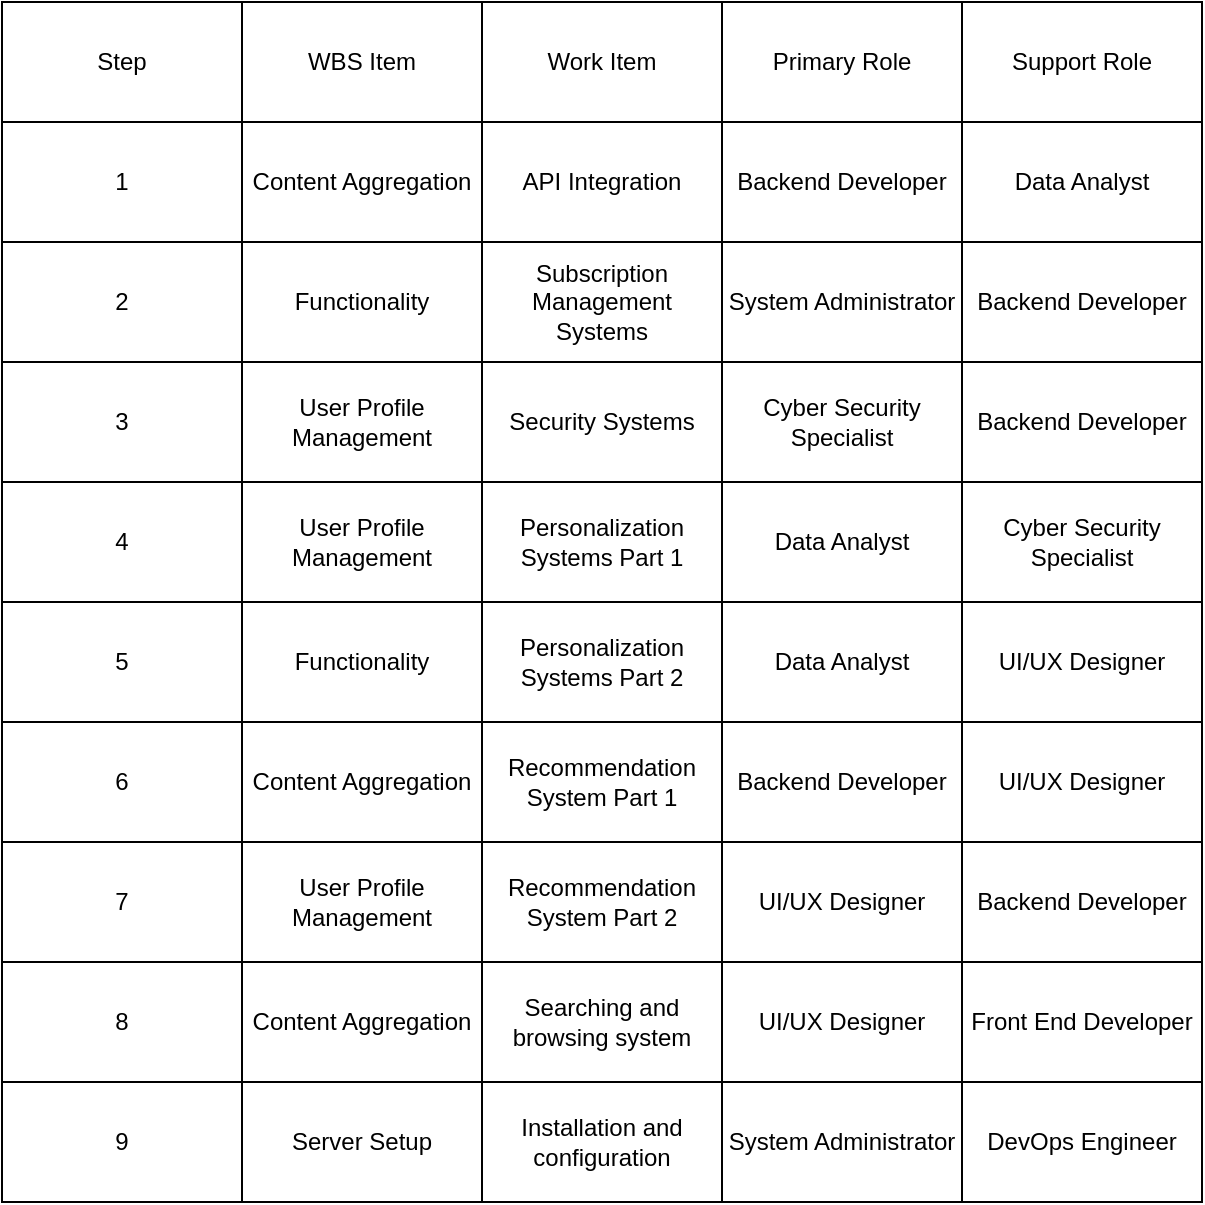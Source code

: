 <mxfile version="20.8.16" type="device"><diagram name="Page-1" id="P8ugVXLnU6a0DUh_4Z9r"><mxGraphModel dx="1418" dy="820" grid="1" gridSize="10" guides="1" tooltips="1" connect="1" arrows="1" fold="1" page="1" pageScale="1" pageWidth="850" pageHeight="1100" math="0" shadow="0"><root><mxCell id="0"/><mxCell id="1" parent="0"/><mxCell id="eDjdNPse3M_MKpKibenM-1" value="Step" style="rounded=0;whiteSpace=wrap;html=1;" vertex="1" parent="1"><mxGeometry x="150" y="160" width="120" height="60" as="geometry"/></mxCell><mxCell id="eDjdNPse3M_MKpKibenM-6" value="Primary Role" style="rounded=0;whiteSpace=wrap;html=1;" vertex="1" parent="1"><mxGeometry x="510" y="160" width="120" height="60" as="geometry"/></mxCell><mxCell id="eDjdNPse3M_MKpKibenM-7" value="Support Role" style="rounded=0;whiteSpace=wrap;html=1;" vertex="1" parent="1"><mxGeometry x="630" y="160" width="120" height="60" as="geometry"/></mxCell><mxCell id="eDjdNPse3M_MKpKibenM-8" value="WBS Item" style="rounded=0;whiteSpace=wrap;html=1;" vertex="1" parent="1"><mxGeometry x="270" y="160" width="120" height="60" as="geometry"/></mxCell><mxCell id="eDjdNPse3M_MKpKibenM-9" value="Work Item" style="rounded=0;whiteSpace=wrap;html=1;" vertex="1" parent="1"><mxGeometry x="390" y="160" width="120" height="60" as="geometry"/></mxCell><mxCell id="eDjdNPse3M_MKpKibenM-10" value="1" style="rounded=0;whiteSpace=wrap;html=1;" vertex="1" parent="1"><mxGeometry x="150" y="220" width="120" height="60" as="geometry"/></mxCell><mxCell id="eDjdNPse3M_MKpKibenM-12" value="Content Aggregation" style="rounded=0;whiteSpace=wrap;html=1;" vertex="1" parent="1"><mxGeometry x="270" y="220" width="120" height="60" as="geometry"/></mxCell><mxCell id="eDjdNPse3M_MKpKibenM-13" value="API Integration" style="rounded=0;whiteSpace=wrap;html=1;" vertex="1" parent="1"><mxGeometry x="390" y="220" width="120" height="60" as="geometry"/></mxCell><mxCell id="eDjdNPse3M_MKpKibenM-14" value="2" style="rounded=0;whiteSpace=wrap;html=1;" vertex="1" parent="1"><mxGeometry x="150" y="280" width="120" height="60" as="geometry"/></mxCell><mxCell id="eDjdNPse3M_MKpKibenM-15" value="Functionality" style="rounded=0;whiteSpace=wrap;html=1;" vertex="1" parent="1"><mxGeometry x="270" y="280" width="120" height="60" as="geometry"/></mxCell><mxCell id="eDjdNPse3M_MKpKibenM-16" value="Subscription Management Systems" style="rounded=0;whiteSpace=wrap;html=1;" vertex="1" parent="1"><mxGeometry x="390" y="280" width="120" height="60" as="geometry"/></mxCell><mxCell id="eDjdNPse3M_MKpKibenM-17" value="3" style="rounded=0;whiteSpace=wrap;html=1;" vertex="1" parent="1"><mxGeometry x="150" y="340" width="120" height="60" as="geometry"/></mxCell><mxCell id="eDjdNPse3M_MKpKibenM-18" value="User Profile Management" style="rounded=0;whiteSpace=wrap;html=1;" vertex="1" parent="1"><mxGeometry x="270" y="340" width="120" height="60" as="geometry"/></mxCell><mxCell id="eDjdNPse3M_MKpKibenM-19" value="Security Systems" style="rounded=0;whiteSpace=wrap;html=1;" vertex="1" parent="1"><mxGeometry x="390" y="340" width="120" height="60" as="geometry"/></mxCell><mxCell id="eDjdNPse3M_MKpKibenM-20" value="4" style="rounded=0;whiteSpace=wrap;html=1;" vertex="1" parent="1"><mxGeometry x="150" y="400" width="120" height="60" as="geometry"/></mxCell><mxCell id="eDjdNPse3M_MKpKibenM-21" value="User Profile Management" style="rounded=0;whiteSpace=wrap;html=1;" vertex="1" parent="1"><mxGeometry x="270" y="400" width="120" height="60" as="geometry"/></mxCell><mxCell id="eDjdNPse3M_MKpKibenM-22" value="Functionality" style="rounded=0;whiteSpace=wrap;html=1;" vertex="1" parent="1"><mxGeometry x="270" y="460" width="120" height="60" as="geometry"/></mxCell><mxCell id="eDjdNPse3M_MKpKibenM-23" value="5" style="rounded=0;whiteSpace=wrap;html=1;" vertex="1" parent="1"><mxGeometry x="150" y="460" width="120" height="60" as="geometry"/></mxCell><mxCell id="eDjdNPse3M_MKpKibenM-24" value="Personalization Systems Part 1" style="rounded=0;whiteSpace=wrap;html=1;" vertex="1" parent="1"><mxGeometry x="390" y="400" width="120" height="60" as="geometry"/></mxCell><mxCell id="eDjdNPse3M_MKpKibenM-25" value="Personalization Systems Part 2" style="rounded=0;whiteSpace=wrap;html=1;" vertex="1" parent="1"><mxGeometry x="390" y="460" width="120" height="60" as="geometry"/></mxCell><mxCell id="eDjdNPse3M_MKpKibenM-26" value="6" style="rounded=0;whiteSpace=wrap;html=1;" vertex="1" parent="1"><mxGeometry x="150" y="520" width="120" height="60" as="geometry"/></mxCell><mxCell id="eDjdNPse3M_MKpKibenM-27" value="Content Aggregation" style="rounded=0;whiteSpace=wrap;html=1;" vertex="1" parent="1"><mxGeometry x="270" y="520" width="120" height="60" as="geometry"/></mxCell><mxCell id="eDjdNPse3M_MKpKibenM-28" value="User Profile Management" style="rounded=0;whiteSpace=wrap;html=1;" vertex="1" parent="1"><mxGeometry x="270" y="580" width="120" height="60" as="geometry"/></mxCell><mxCell id="eDjdNPse3M_MKpKibenM-29" value="7" style="rounded=0;whiteSpace=wrap;html=1;" vertex="1" parent="1"><mxGeometry x="150" y="580" width="120" height="60" as="geometry"/></mxCell><mxCell id="eDjdNPse3M_MKpKibenM-30" value="Recommendation System Part 1" style="rounded=0;whiteSpace=wrap;html=1;" vertex="1" parent="1"><mxGeometry x="390" y="520" width="120" height="60" as="geometry"/></mxCell><mxCell id="eDjdNPse3M_MKpKibenM-31" value="Recommendation System Part 2" style="rounded=0;whiteSpace=wrap;html=1;" vertex="1" parent="1"><mxGeometry x="390" y="580" width="120" height="60" as="geometry"/></mxCell><mxCell id="eDjdNPse3M_MKpKibenM-32" value="Content Aggregation" style="rounded=0;whiteSpace=wrap;html=1;" vertex="1" parent="1"><mxGeometry x="270" y="640" width="120" height="60" as="geometry"/></mxCell><mxCell id="eDjdNPse3M_MKpKibenM-33" value="8" style="rounded=0;whiteSpace=wrap;html=1;" vertex="1" parent="1"><mxGeometry x="150" y="640" width="120" height="60" as="geometry"/></mxCell><mxCell id="eDjdNPse3M_MKpKibenM-34" value="Searching and browsing system" style="rounded=0;whiteSpace=wrap;html=1;" vertex="1" parent="1"><mxGeometry x="390" y="640" width="120" height="60" as="geometry"/></mxCell><mxCell id="eDjdNPse3M_MKpKibenM-35" value="Backend Developer" style="rounded=0;whiteSpace=wrap;html=1;" vertex="1" parent="1"><mxGeometry x="510" y="220" width="120" height="60" as="geometry"/></mxCell><mxCell id="eDjdNPse3M_MKpKibenM-36" value="Data Analyst" style="rounded=0;whiteSpace=wrap;html=1;" vertex="1" parent="1"><mxGeometry x="630" y="220" width="120" height="60" as="geometry"/></mxCell><mxCell id="eDjdNPse3M_MKpKibenM-37" value="Data Analyst" style="rounded=0;whiteSpace=wrap;html=1;" vertex="1" parent="1"><mxGeometry x="510" y="460" width="120" height="60" as="geometry"/></mxCell><mxCell id="eDjdNPse3M_MKpKibenM-38" value="Data Analyst" style="rounded=0;whiteSpace=wrap;html=1;" vertex="1" parent="1"><mxGeometry x="510" y="400" width="120" height="60" as="geometry"/></mxCell><mxCell id="eDjdNPse3M_MKpKibenM-39" value="UI/UX Designer" style="rounded=0;whiteSpace=wrap;html=1;" vertex="1" parent="1"><mxGeometry x="630" y="460" width="120" height="60" as="geometry"/></mxCell><mxCell id="eDjdNPse3M_MKpKibenM-40" value="Cyber Security Specialist" style="rounded=0;whiteSpace=wrap;html=1;" vertex="1" parent="1"><mxGeometry x="630" y="400" width="120" height="60" as="geometry"/></mxCell><mxCell id="eDjdNPse3M_MKpKibenM-41" value="Cyber Security Specialist" style="rounded=0;whiteSpace=wrap;html=1;" vertex="1" parent="1"><mxGeometry x="510" y="340" width="120" height="60" as="geometry"/></mxCell><mxCell id="eDjdNPse3M_MKpKibenM-42" value="Backend Developer" style="rounded=0;whiteSpace=wrap;html=1;" vertex="1" parent="1"><mxGeometry x="630" y="340" width="120" height="60" as="geometry"/></mxCell><mxCell id="eDjdNPse3M_MKpKibenM-43" value="System Administrator" style="rounded=0;whiteSpace=wrap;html=1;" vertex="1" parent="1"><mxGeometry x="510" y="280" width="120" height="60" as="geometry"/></mxCell><mxCell id="eDjdNPse3M_MKpKibenM-44" value="Backend Developer" style="rounded=0;whiteSpace=wrap;html=1;" vertex="1" parent="1"><mxGeometry x="630" y="280" width="120" height="60" as="geometry"/></mxCell><mxCell id="eDjdNPse3M_MKpKibenM-45" value="UI/UX Designer" style="rounded=0;whiteSpace=wrap;html=1;" vertex="1" parent="1"><mxGeometry x="510" y="640" width="120" height="60" as="geometry"/></mxCell><mxCell id="eDjdNPse3M_MKpKibenM-46" value="Front End Developer" style="rounded=0;whiteSpace=wrap;html=1;" vertex="1" parent="1"><mxGeometry x="630" y="640" width="120" height="60" as="geometry"/></mxCell><mxCell id="eDjdNPse3M_MKpKibenM-47" value="9" style="rounded=0;whiteSpace=wrap;html=1;" vertex="1" parent="1"><mxGeometry x="150" y="700" width="120" height="60" as="geometry"/></mxCell><mxCell id="eDjdNPse3M_MKpKibenM-48" value="Server Setup" style="rounded=0;whiteSpace=wrap;html=1;" vertex="1" parent="1"><mxGeometry x="270" y="700" width="120" height="60" as="geometry"/></mxCell><mxCell id="eDjdNPse3M_MKpKibenM-49" value="System Administrator" style="rounded=0;whiteSpace=wrap;html=1;" vertex="1" parent="1"><mxGeometry x="510" y="700" width="120" height="60" as="geometry"/></mxCell><mxCell id="eDjdNPse3M_MKpKibenM-50" value="Installation and configuration" style="rounded=0;whiteSpace=wrap;html=1;" vertex="1" parent="1"><mxGeometry x="390" y="700" width="120" height="60" as="geometry"/></mxCell><mxCell id="eDjdNPse3M_MKpKibenM-51" value="DevOps Engineer" style="rounded=0;whiteSpace=wrap;html=1;" vertex="1" parent="1"><mxGeometry x="630" y="700" width="120" height="60" as="geometry"/></mxCell><mxCell id="eDjdNPse3M_MKpKibenM-52" value="UI/UX Designer" style="rounded=0;whiteSpace=wrap;html=1;" vertex="1" parent="1"><mxGeometry x="510" y="580" width="120" height="60" as="geometry"/></mxCell><mxCell id="eDjdNPse3M_MKpKibenM-54" value="Backend Developer" style="rounded=0;whiteSpace=wrap;html=1;" vertex="1" parent="1"><mxGeometry x="510" y="520" width="120" height="60" as="geometry"/></mxCell><mxCell id="eDjdNPse3M_MKpKibenM-55" value="UI/UX Designer" style="rounded=0;whiteSpace=wrap;html=1;" vertex="1" parent="1"><mxGeometry x="630" y="520" width="120" height="60" as="geometry"/></mxCell><mxCell id="eDjdNPse3M_MKpKibenM-56" value="Backend Developer" style="rounded=0;whiteSpace=wrap;html=1;" vertex="1" parent="1"><mxGeometry x="630" y="580" width="120" height="60" as="geometry"/></mxCell></root></mxGraphModel></diagram></mxfile>